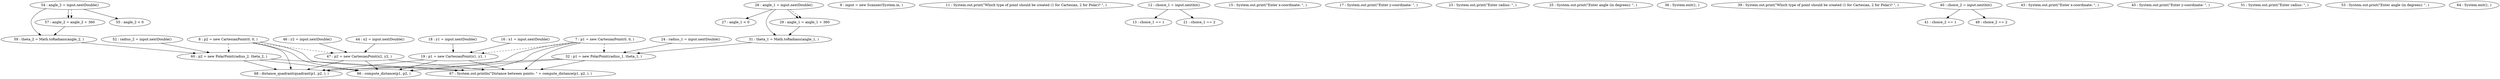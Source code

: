 digraph G {
"7 : p1 = new CartesianPoint(0, 0, )"
"7 : p1 = new CartesianPoint(0, 0, )" -> "66 : compute_distance(p1, p2, )"
"7 : p1 = new CartesianPoint(0, 0, )" -> "68 : distance_quadrant(quadrant(p1, p2, ), )"
"7 : p1 = new CartesianPoint(0, 0, )" -> "67 : System.out.println(\"Distance between points: \" + compute_distance(p1, p2, ), )"
"7 : p1 = new CartesianPoint(0, 0, )" -> "19 : p1 = new CartesianPoint(x1, y1, )" [style=dashed]
"7 : p1 = new CartesianPoint(0, 0, )" -> "32 : p1 = new PolarPoint(radius_1, theta_1, )" [style=dashed]
"8 : p2 = new CartesianPoint(0, 0, )"
"8 : p2 = new CartesianPoint(0, 0, )" -> "66 : compute_distance(p1, p2, )"
"8 : p2 = new CartesianPoint(0, 0, )" -> "68 : distance_quadrant(quadrant(p1, p2, ), )"
"8 : p2 = new CartesianPoint(0, 0, )" -> "67 : System.out.println(\"Distance between points: \" + compute_distance(p1, p2, ), )"
"8 : p2 = new CartesianPoint(0, 0, )" -> "60 : p2 = new PolarPoint(radius_2, theta_2, )" [style=dashed]
"8 : p2 = new CartesianPoint(0, 0, )" -> "47 : p2 = new CartesianPoint(x2, y2, )" [style=dashed]
"9 : input = new Scanner(System.in, )"
"11 : System.out.print(\"Which type of point should be created (1 for Cartesian, 2 for Polar)? \", )"
"12 : choice_1 = input.nextInt()"
"12 : choice_1 = input.nextInt()" -> "13 : choice_1 == 1"
"12 : choice_1 = input.nextInt()" -> "21 : choice_1 == 2"
"13 : choice_1 == 1"
"15 : System.out.print(\"Enter x-coordinate: \", )"
"16 : x1 = input.nextDouble()"
"16 : x1 = input.nextDouble()" -> "19 : p1 = new CartesianPoint(x1, y1, )"
"17 : System.out.print(\"Enter y-coordinate: \", )"
"18 : y1 = input.nextDouble()"
"18 : y1 = input.nextDouble()" -> "19 : p1 = new CartesianPoint(x1, y1, )"
"19 : p1 = new CartesianPoint(x1, y1, )"
"19 : p1 = new CartesianPoint(x1, y1, )" -> "66 : compute_distance(p1, p2, )"
"19 : p1 = new CartesianPoint(x1, y1, )" -> "68 : distance_quadrant(quadrant(p1, p2, ), )"
"19 : p1 = new CartesianPoint(x1, y1, )" -> "67 : System.out.println(\"Distance between points: \" + compute_distance(p1, p2, ), )"
"21 : choice_1 == 2"
"23 : System.out.print(\"Enter radius: \", )"
"24 : radius_1 = input.nextDouble()"
"24 : radius_1 = input.nextDouble()" -> "32 : p1 = new PolarPoint(radius_1, theta_1, )"
"25 : System.out.print(\"Enter angle (in degrees): \", )"
"26 : angle_1 = input.nextDouble()"
"26 : angle_1 = input.nextDouble()" -> "29 : angle_1 = angle_1 + 360"
"26 : angle_1 = input.nextDouble()" -> "27 : angle_1 < 0"
"26 : angle_1 = input.nextDouble()" -> "31 : theta_1 = Math.toRadians(angle_1, )"
"26 : angle_1 = input.nextDouble()" -> "29 : angle_1 = angle_1 + 360" [style=dashed]
"27 : angle_1 < 0"
"29 : angle_1 = angle_1 + 360"
"29 : angle_1 = angle_1 + 360" -> "31 : theta_1 = Math.toRadians(angle_1, )"
"31 : theta_1 = Math.toRadians(angle_1, )"
"31 : theta_1 = Math.toRadians(angle_1, )" -> "32 : p1 = new PolarPoint(radius_1, theta_1, )"
"32 : p1 = new PolarPoint(radius_1, theta_1, )"
"32 : p1 = new PolarPoint(radius_1, theta_1, )" -> "66 : compute_distance(p1, p2, )"
"32 : p1 = new PolarPoint(radius_1, theta_1, )" -> "68 : distance_quadrant(quadrant(p1, p2, ), )"
"32 : p1 = new PolarPoint(radius_1, theta_1, )" -> "67 : System.out.println(\"Distance between points: \" + compute_distance(p1, p2, ), )"
"36 : System.exit(1, )"
"39 : System.out.print(\"Which type of point should be created (1 for Cartesian, 2 for Polar)? \", )"
"40 : choice_2 = input.nextInt()"
"40 : choice_2 = input.nextInt()" -> "41 : choice_2 == 1"
"40 : choice_2 = input.nextInt()" -> "49 : choice_2 == 2"
"41 : choice_2 == 1"
"43 : System.out.print(\"Enter x-coordinate: \", )"
"44 : x2 = input.nextDouble()"
"44 : x2 = input.nextDouble()" -> "47 : p2 = new CartesianPoint(x2, y2, )"
"45 : System.out.print(\"Enter y-coordinate: \", )"
"46 : y2 = input.nextDouble()"
"46 : y2 = input.nextDouble()" -> "47 : p2 = new CartesianPoint(x2, y2, )"
"47 : p2 = new CartesianPoint(x2, y2, )"
"47 : p2 = new CartesianPoint(x2, y2, )" -> "66 : compute_distance(p1, p2, )"
"47 : p2 = new CartesianPoint(x2, y2, )" -> "68 : distance_quadrant(quadrant(p1, p2, ), )"
"47 : p2 = new CartesianPoint(x2, y2, )" -> "67 : System.out.println(\"Distance between points: \" + compute_distance(p1, p2, ), )"
"49 : choice_2 == 2"
"51 : System.out.print(\"Enter radius: \", )"
"52 : radius_2 = input.nextDouble()"
"52 : radius_2 = input.nextDouble()" -> "60 : p2 = new PolarPoint(radius_2, theta_2, )"
"53 : System.out.print(\"Enter angle (in degrees): \", )"
"54 : angle_2 = input.nextDouble()"
"54 : angle_2 = input.nextDouble()" -> "59 : theta_2 = Math.toRadians(angle_2, )"
"54 : angle_2 = input.nextDouble()" -> "57 : angle_2 = angle_2 + 360"
"54 : angle_2 = input.nextDouble()" -> "55 : angle_2 < 0"
"54 : angle_2 = input.nextDouble()" -> "57 : angle_2 = angle_2 + 360" [style=dashed]
"55 : angle_2 < 0"
"57 : angle_2 = angle_2 + 360"
"57 : angle_2 = angle_2 + 360" -> "59 : theta_2 = Math.toRadians(angle_2, )"
"59 : theta_2 = Math.toRadians(angle_2, )"
"59 : theta_2 = Math.toRadians(angle_2, )" -> "60 : p2 = new PolarPoint(radius_2, theta_2, )"
"60 : p2 = new PolarPoint(radius_2, theta_2, )"
"60 : p2 = new PolarPoint(radius_2, theta_2, )" -> "66 : compute_distance(p1, p2, )"
"60 : p2 = new PolarPoint(radius_2, theta_2, )" -> "68 : distance_quadrant(quadrant(p1, p2, ), )"
"60 : p2 = new PolarPoint(radius_2, theta_2, )" -> "67 : System.out.println(\"Distance between points: \" + compute_distance(p1, p2, ), )"
"64 : System.exit(1, )"
"66 : compute_distance(p1, p2, )"
"67 : System.out.println(\"Distance between points: \" + compute_distance(p1, p2, ), )"
"68 : distance_quadrant(quadrant(p1, p2, ), )"
}